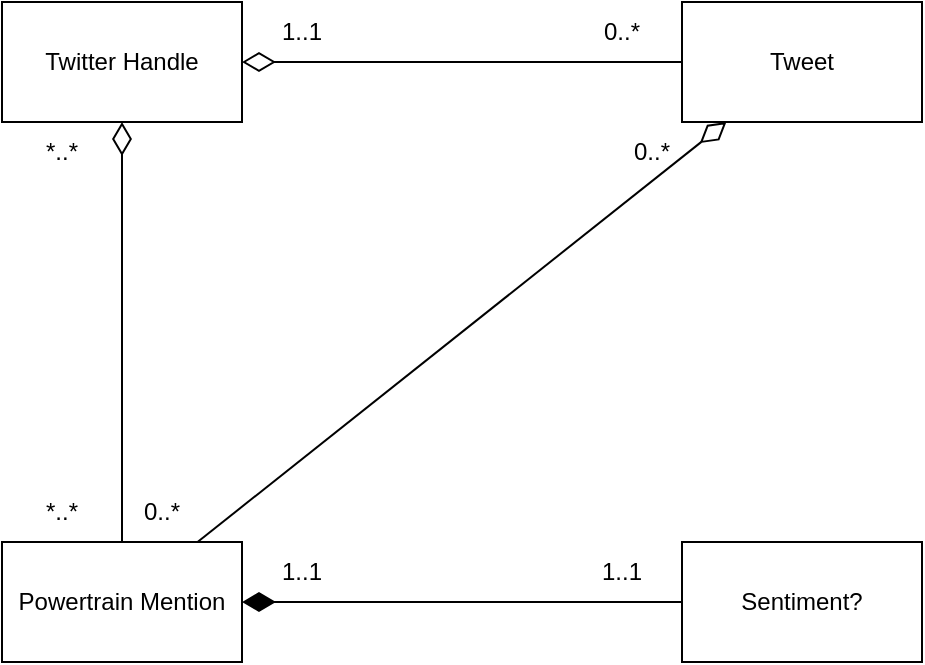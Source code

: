 <mxfile version="20.4.1" type="github">
  <diagram id="7YjII_u7fhwjX7XGEnDJ" name="Page-1">
    <mxGraphModel dx="981" dy="526" grid="1" gridSize="10" guides="1" tooltips="1" connect="1" arrows="1" fold="1" page="1" pageScale="1" pageWidth="850" pageHeight="1100" math="0" shadow="0">
      <root>
        <mxCell id="0" />
        <mxCell id="1" parent="0" />
        <mxCell id="UOwGnZEczn0v3hiUTH3B-5" style="edgeStyle=orthogonalEdgeStyle;rounded=0;orthogonalLoop=1;jettySize=auto;html=1;endArrow=none;endFill=0;startArrow=diamondThin;startFill=0;targetPerimeterSpacing=0;endSize=6;startSize=14;" parent="1" source="UOwGnZEczn0v3hiUTH3B-1" target="UOwGnZEczn0v3hiUTH3B-2" edge="1">
          <mxGeometry relative="1" as="geometry" />
        </mxCell>
        <mxCell id="UOwGnZEczn0v3hiUTH3B-14" style="edgeStyle=none;rounded=0;orthogonalLoop=1;jettySize=auto;html=1;endArrow=none;endFill=0;startArrow=diamondThin;startFill=0;startSize=14;" parent="1" source="UOwGnZEczn0v3hiUTH3B-1" target="UOwGnZEczn0v3hiUTH3B-3" edge="1">
          <mxGeometry relative="1" as="geometry" />
        </mxCell>
        <mxCell id="UOwGnZEczn0v3hiUTH3B-1" value="Twitter Handle" style="rounded=0;whiteSpace=wrap;html=1;" parent="1" vertex="1">
          <mxGeometry x="100" y="150" width="120" height="60" as="geometry" />
        </mxCell>
        <mxCell id="UOwGnZEczn0v3hiUTH3B-8" style="rounded=0;orthogonalLoop=1;jettySize=auto;html=1;endArrow=none;endFill=0;startArrow=diamondThin;startFill=0;startSize=14;" parent="1" source="UOwGnZEczn0v3hiUTH3B-2" target="UOwGnZEczn0v3hiUTH3B-3" edge="1">
          <mxGeometry relative="1" as="geometry" />
        </mxCell>
        <mxCell id="UOwGnZEczn0v3hiUTH3B-2" value="Tweet" style="rounded=0;whiteSpace=wrap;html=1;" parent="1" vertex="1">
          <mxGeometry x="440" y="150" width="120" height="60" as="geometry" />
        </mxCell>
        <mxCell id="UOwGnZEczn0v3hiUTH3B-11" style="edgeStyle=none;rounded=0;orthogonalLoop=1;jettySize=auto;html=1;endArrow=none;endFill=0;startArrow=diamondThin;startFill=1;startSize=14;" parent="1" source="UOwGnZEczn0v3hiUTH3B-3" target="UOwGnZEczn0v3hiUTH3B-4" edge="1">
          <mxGeometry relative="1" as="geometry" />
        </mxCell>
        <mxCell id="UOwGnZEczn0v3hiUTH3B-3" value="Powertrain Mention" style="rounded=0;whiteSpace=wrap;html=1;" parent="1" vertex="1">
          <mxGeometry x="100" y="420" width="120" height="60" as="geometry" />
        </mxCell>
        <mxCell id="UOwGnZEczn0v3hiUTH3B-4" value="Sentiment?" style="rounded=0;whiteSpace=wrap;html=1;" parent="1" vertex="1">
          <mxGeometry x="440" y="420" width="120" height="60" as="geometry" />
        </mxCell>
        <mxCell id="UOwGnZEczn0v3hiUTH3B-6" value="1..1" style="text;html=1;strokeColor=none;fillColor=none;align=center;verticalAlign=middle;whiteSpace=wrap;rounded=0;" parent="1" vertex="1">
          <mxGeometry x="220" y="150" width="60" height="30" as="geometry" />
        </mxCell>
        <mxCell id="UOwGnZEczn0v3hiUTH3B-7" value="0..*" style="text;html=1;strokeColor=none;fillColor=none;align=center;verticalAlign=middle;whiteSpace=wrap;rounded=0;" parent="1" vertex="1">
          <mxGeometry x="380" y="150" width="60" height="30" as="geometry" />
        </mxCell>
        <mxCell id="UOwGnZEczn0v3hiUTH3B-9" value="0..*" style="text;html=1;strokeColor=none;fillColor=none;align=center;verticalAlign=middle;whiteSpace=wrap;rounded=0;" parent="1" vertex="1">
          <mxGeometry x="395" y="210" width="60" height="30" as="geometry" />
        </mxCell>
        <mxCell id="UOwGnZEczn0v3hiUTH3B-10" value="0..*" style="text;html=1;strokeColor=none;fillColor=none;align=center;verticalAlign=middle;whiteSpace=wrap;rounded=0;" parent="1" vertex="1">
          <mxGeometry x="150" y="390" width="60" height="30" as="geometry" />
        </mxCell>
        <mxCell id="UOwGnZEczn0v3hiUTH3B-12" value="1..1" style="text;html=1;strokeColor=none;fillColor=none;align=center;verticalAlign=middle;whiteSpace=wrap;rounded=0;" parent="1" vertex="1">
          <mxGeometry x="220" y="420" width="60" height="30" as="geometry" />
        </mxCell>
        <mxCell id="UOwGnZEczn0v3hiUTH3B-13" value="1..1" style="text;html=1;strokeColor=none;fillColor=none;align=center;verticalAlign=middle;whiteSpace=wrap;rounded=0;" parent="1" vertex="1">
          <mxGeometry x="380" y="420" width="60" height="30" as="geometry" />
        </mxCell>
        <mxCell id="UOwGnZEczn0v3hiUTH3B-15" value="*..*" style="text;html=1;strokeColor=none;fillColor=none;align=center;verticalAlign=middle;whiteSpace=wrap;rounded=0;" parent="1" vertex="1">
          <mxGeometry x="100" y="390" width="60" height="30" as="geometry" />
        </mxCell>
        <mxCell id="UOwGnZEczn0v3hiUTH3B-16" value="*..*" style="text;html=1;strokeColor=none;fillColor=none;align=center;verticalAlign=middle;whiteSpace=wrap;rounded=0;" parent="1" vertex="1">
          <mxGeometry x="100" y="210" width="60" height="30" as="geometry" />
        </mxCell>
      </root>
    </mxGraphModel>
  </diagram>
</mxfile>
